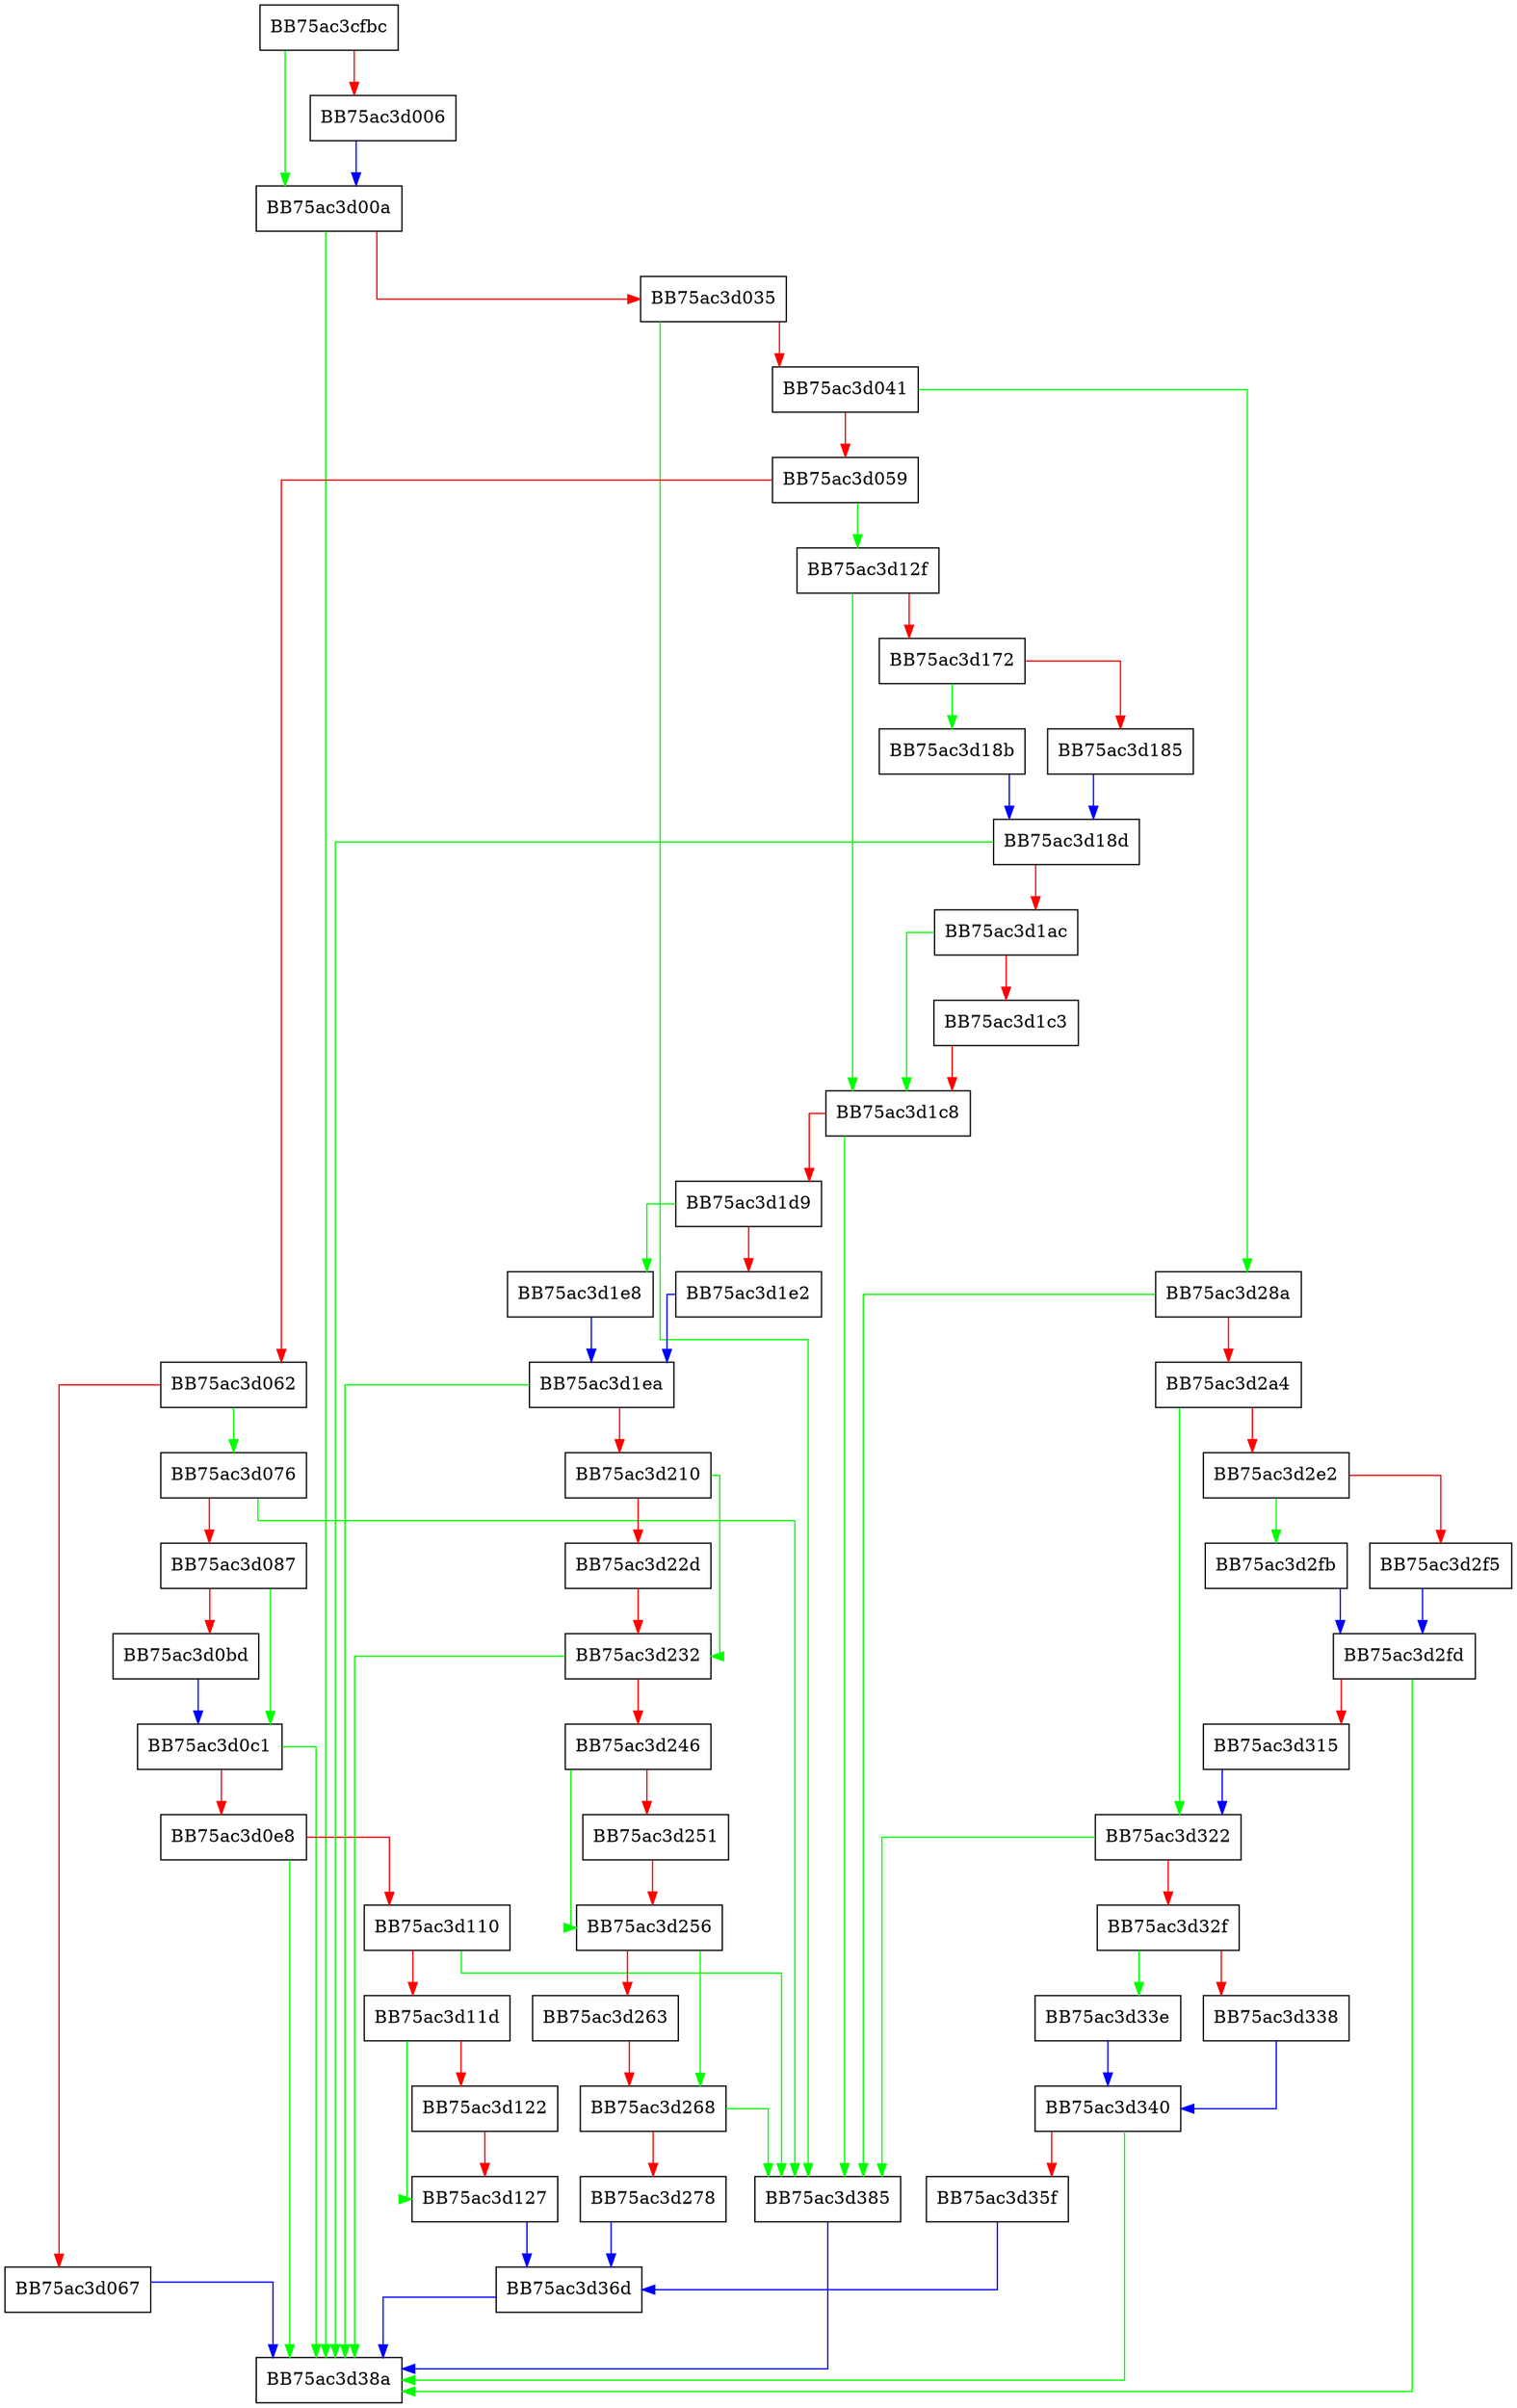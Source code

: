 digraph ReadHeader {
  node [shape="box"];
  graph [splines=ortho];
  BB75ac3cfbc -> BB75ac3d00a [color="green"];
  BB75ac3cfbc -> BB75ac3d006 [color="red"];
  BB75ac3d006 -> BB75ac3d00a [color="blue"];
  BB75ac3d00a -> BB75ac3d38a [color="green"];
  BB75ac3d00a -> BB75ac3d035 [color="red"];
  BB75ac3d035 -> BB75ac3d385 [color="green"];
  BB75ac3d035 -> BB75ac3d041 [color="red"];
  BB75ac3d041 -> BB75ac3d28a [color="green"];
  BB75ac3d041 -> BB75ac3d059 [color="red"];
  BB75ac3d059 -> BB75ac3d12f [color="green"];
  BB75ac3d059 -> BB75ac3d062 [color="red"];
  BB75ac3d062 -> BB75ac3d076 [color="green"];
  BB75ac3d062 -> BB75ac3d067 [color="red"];
  BB75ac3d067 -> BB75ac3d38a [color="blue"];
  BB75ac3d076 -> BB75ac3d385 [color="green"];
  BB75ac3d076 -> BB75ac3d087 [color="red"];
  BB75ac3d087 -> BB75ac3d0c1 [color="green"];
  BB75ac3d087 -> BB75ac3d0bd [color="red"];
  BB75ac3d0bd -> BB75ac3d0c1 [color="blue"];
  BB75ac3d0c1 -> BB75ac3d38a [color="green"];
  BB75ac3d0c1 -> BB75ac3d0e8 [color="red"];
  BB75ac3d0e8 -> BB75ac3d38a [color="green"];
  BB75ac3d0e8 -> BB75ac3d110 [color="red"];
  BB75ac3d110 -> BB75ac3d385 [color="green"];
  BB75ac3d110 -> BB75ac3d11d [color="red"];
  BB75ac3d11d -> BB75ac3d127 [color="green"];
  BB75ac3d11d -> BB75ac3d122 [color="red"];
  BB75ac3d122 -> BB75ac3d127 [color="red"];
  BB75ac3d127 -> BB75ac3d36d [color="blue"];
  BB75ac3d12f -> BB75ac3d1c8 [color="green"];
  BB75ac3d12f -> BB75ac3d172 [color="red"];
  BB75ac3d172 -> BB75ac3d18b [color="green"];
  BB75ac3d172 -> BB75ac3d185 [color="red"];
  BB75ac3d185 -> BB75ac3d18d [color="blue"];
  BB75ac3d18b -> BB75ac3d18d [color="blue"];
  BB75ac3d18d -> BB75ac3d38a [color="green"];
  BB75ac3d18d -> BB75ac3d1ac [color="red"];
  BB75ac3d1ac -> BB75ac3d1c8 [color="green"];
  BB75ac3d1ac -> BB75ac3d1c3 [color="red"];
  BB75ac3d1c3 -> BB75ac3d1c8 [color="red"];
  BB75ac3d1c8 -> BB75ac3d385 [color="green"];
  BB75ac3d1c8 -> BB75ac3d1d9 [color="red"];
  BB75ac3d1d9 -> BB75ac3d1e8 [color="green"];
  BB75ac3d1d9 -> BB75ac3d1e2 [color="red"];
  BB75ac3d1e2 -> BB75ac3d1ea [color="blue"];
  BB75ac3d1e8 -> BB75ac3d1ea [color="blue"];
  BB75ac3d1ea -> BB75ac3d38a [color="green"];
  BB75ac3d1ea -> BB75ac3d210 [color="red"];
  BB75ac3d210 -> BB75ac3d232 [color="green"];
  BB75ac3d210 -> BB75ac3d22d [color="red"];
  BB75ac3d22d -> BB75ac3d232 [color="red"];
  BB75ac3d232 -> BB75ac3d38a [color="green"];
  BB75ac3d232 -> BB75ac3d246 [color="red"];
  BB75ac3d246 -> BB75ac3d256 [color="green"];
  BB75ac3d246 -> BB75ac3d251 [color="red"];
  BB75ac3d251 -> BB75ac3d256 [color="red"];
  BB75ac3d256 -> BB75ac3d268 [color="green"];
  BB75ac3d256 -> BB75ac3d263 [color="red"];
  BB75ac3d263 -> BB75ac3d268 [color="red"];
  BB75ac3d268 -> BB75ac3d385 [color="green"];
  BB75ac3d268 -> BB75ac3d278 [color="red"];
  BB75ac3d278 -> BB75ac3d36d [color="blue"];
  BB75ac3d28a -> BB75ac3d385 [color="green"];
  BB75ac3d28a -> BB75ac3d2a4 [color="red"];
  BB75ac3d2a4 -> BB75ac3d322 [color="green"];
  BB75ac3d2a4 -> BB75ac3d2e2 [color="red"];
  BB75ac3d2e2 -> BB75ac3d2fb [color="green"];
  BB75ac3d2e2 -> BB75ac3d2f5 [color="red"];
  BB75ac3d2f5 -> BB75ac3d2fd [color="blue"];
  BB75ac3d2fb -> BB75ac3d2fd [color="blue"];
  BB75ac3d2fd -> BB75ac3d38a [color="green"];
  BB75ac3d2fd -> BB75ac3d315 [color="red"];
  BB75ac3d315 -> BB75ac3d322 [color="blue"];
  BB75ac3d322 -> BB75ac3d385 [color="green"];
  BB75ac3d322 -> BB75ac3d32f [color="red"];
  BB75ac3d32f -> BB75ac3d33e [color="green"];
  BB75ac3d32f -> BB75ac3d338 [color="red"];
  BB75ac3d338 -> BB75ac3d340 [color="blue"];
  BB75ac3d33e -> BB75ac3d340 [color="blue"];
  BB75ac3d340 -> BB75ac3d38a [color="green"];
  BB75ac3d340 -> BB75ac3d35f [color="red"];
  BB75ac3d35f -> BB75ac3d36d [color="blue"];
  BB75ac3d36d -> BB75ac3d38a [color="blue"];
  BB75ac3d385 -> BB75ac3d38a [color="blue"];
}